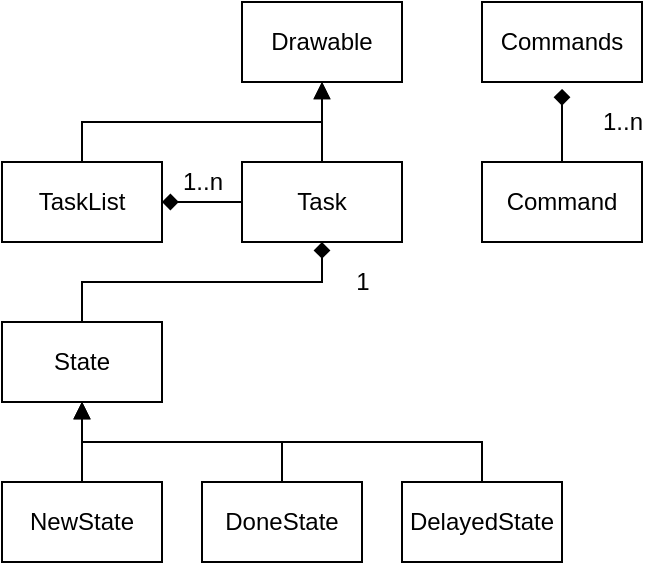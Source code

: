 <mxfile version="12.9.13" type="device" pages="2"><diagram id="PtZPqknx1kbjqnJ0dBEb" name="Classes_Overview"><mxGraphModel dx="488" dy="282" grid="1" gridSize="10" guides="1" tooltips="1" connect="1" arrows="1" fold="1" page="1" pageScale="1" pageWidth="827" pageHeight="1169" math="0" shadow="0"><root><mxCell id="0"/><mxCell id="1" parent="0"/><mxCell id="4JpeCPE7qz7kiB2fXPNN-6" style="edgeStyle=orthogonalEdgeStyle;rounded=0;orthogonalLoop=1;jettySize=auto;html=1;exitX=0.5;exitY=0;exitDx=0;exitDy=0;entryX=0.5;entryY=1.086;entryDx=0;entryDy=0;entryPerimeter=0;endArrow=diamond;endFill=1;" edge="1" parent="1" source="sjCMl_5gqVjZbz9NRAcp-1" target="sjCMl_5gqVjZbz9NRAcp-2"><mxGeometry relative="1" as="geometry"/></mxCell><mxCell id="sjCMl_5gqVjZbz9NRAcp-1" value="Command" style="rounded=0;whiteSpace=wrap;html=1;" vertex="1" parent="1"><mxGeometry x="280" y="120" width="80" height="40" as="geometry"/></mxCell><mxCell id="sjCMl_5gqVjZbz9NRAcp-2" value="Commands" style="rounded=0;whiteSpace=wrap;html=1;" vertex="1" parent="1"><mxGeometry x="280" y="40" width="80" height="40" as="geometry"/></mxCell><mxCell id="4JpeCPE7qz7kiB2fXPNN-2" style="edgeStyle=orthogonalEdgeStyle;rounded=0;orthogonalLoop=1;jettySize=auto;html=1;exitX=0.5;exitY=0;exitDx=0;exitDy=0;entryX=0.5;entryY=1;entryDx=0;entryDy=0;endArrow=block;endFill=1;" edge="1" parent="1" source="sjCMl_5gqVjZbz9NRAcp-3" target="4JpeCPE7qz7kiB2fXPNN-1"><mxGeometry relative="1" as="geometry"/></mxCell><mxCell id="4JpeCPE7qz7kiB2fXPNN-5" style="edgeStyle=orthogonalEdgeStyle;rounded=0;orthogonalLoop=1;jettySize=auto;html=1;exitX=0;exitY=0.5;exitDx=0;exitDy=0;entryX=1;entryY=0.5;entryDx=0;entryDy=0;endArrow=diamond;endFill=1;" edge="1" parent="1" source="sjCMl_5gqVjZbz9NRAcp-3" target="sjCMl_5gqVjZbz9NRAcp-4"><mxGeometry relative="1" as="geometry"/></mxCell><mxCell id="sjCMl_5gqVjZbz9NRAcp-3" value="Task" style="rounded=0;whiteSpace=wrap;html=1;" vertex="1" parent="1"><mxGeometry x="160" y="120" width="80" height="40" as="geometry"/></mxCell><mxCell id="4JpeCPE7qz7kiB2fXPNN-3" style="edgeStyle=orthogonalEdgeStyle;rounded=0;orthogonalLoop=1;jettySize=auto;html=1;exitX=0.5;exitY=0;exitDx=0;exitDy=0;entryX=0.5;entryY=1;entryDx=0;entryDy=0;endArrow=block;endFill=1;" edge="1" parent="1" source="sjCMl_5gqVjZbz9NRAcp-4" target="4JpeCPE7qz7kiB2fXPNN-1"><mxGeometry relative="1" as="geometry"/></mxCell><mxCell id="sjCMl_5gqVjZbz9NRAcp-4" value="TaskList" style="rounded=0;whiteSpace=wrap;html=1;" vertex="1" parent="1"><mxGeometry x="40" y="120" width="80" height="40" as="geometry"/></mxCell><mxCell id="sjCMl_5gqVjZbz9NRAcp-12" style="edgeStyle=orthogonalEdgeStyle;rounded=0;orthogonalLoop=1;jettySize=auto;html=1;exitX=0.5;exitY=0;exitDx=0;exitDy=0;entryX=0.5;entryY=1;entryDx=0;entryDy=0;endArrow=diamond;endFill=1;" edge="1" parent="1" source="sjCMl_5gqVjZbz9NRAcp-5" target="sjCMl_5gqVjZbz9NRAcp-3"><mxGeometry relative="1" as="geometry"/></mxCell><mxCell id="sjCMl_5gqVjZbz9NRAcp-5" value="State" style="rounded=0;whiteSpace=wrap;html=1;" vertex="1" parent="1"><mxGeometry x="40" y="200" width="80" height="40" as="geometry"/></mxCell><mxCell id="sjCMl_5gqVjZbz9NRAcp-9" style="edgeStyle=orthogonalEdgeStyle;rounded=0;orthogonalLoop=1;jettySize=auto;html=1;exitX=0.5;exitY=0;exitDx=0;exitDy=0;entryX=0.5;entryY=1;entryDx=0;entryDy=0;endArrow=block;endFill=1;" edge="1" parent="1" source="sjCMl_5gqVjZbz9NRAcp-6" target="sjCMl_5gqVjZbz9NRAcp-5"><mxGeometry relative="1" as="geometry"/></mxCell><mxCell id="sjCMl_5gqVjZbz9NRAcp-6" value="DoneState" style="rounded=0;whiteSpace=wrap;html=1;" vertex="1" parent="1"><mxGeometry x="140" y="280" width="80" height="40" as="geometry"/></mxCell><mxCell id="sjCMl_5gqVjZbz9NRAcp-10" style="edgeStyle=orthogonalEdgeStyle;rounded=0;orthogonalLoop=1;jettySize=auto;html=1;exitX=0.5;exitY=0;exitDx=0;exitDy=0;entryX=0.5;entryY=1;entryDx=0;entryDy=0;endArrow=block;endFill=1;" edge="1" parent="1" source="sjCMl_5gqVjZbz9NRAcp-7" target="sjCMl_5gqVjZbz9NRAcp-5"><mxGeometry relative="1" as="geometry"/></mxCell><mxCell id="sjCMl_5gqVjZbz9NRAcp-7" value="NewState" style="rounded=0;whiteSpace=wrap;html=1;" vertex="1" parent="1"><mxGeometry x="40" y="280" width="80" height="40" as="geometry"/></mxCell><mxCell id="sjCMl_5gqVjZbz9NRAcp-11" style="edgeStyle=orthogonalEdgeStyle;rounded=0;orthogonalLoop=1;jettySize=auto;html=1;exitX=0.5;exitY=0;exitDx=0;exitDy=0;entryX=0.5;entryY=1;entryDx=0;entryDy=0;endArrow=block;endFill=1;" edge="1" parent="1" source="sjCMl_5gqVjZbz9NRAcp-8" target="sjCMl_5gqVjZbz9NRAcp-5"><mxGeometry relative="1" as="geometry"/></mxCell><mxCell id="sjCMl_5gqVjZbz9NRAcp-8" value="DelayedState" style="rounded=0;whiteSpace=wrap;html=1;" vertex="1" parent="1"><mxGeometry x="240" y="280" width="80" height="40" as="geometry"/></mxCell><mxCell id="sjCMl_5gqVjZbz9NRAcp-14" value="1..n" style="text;html=1;align=center;verticalAlign=middle;resizable=0;points=[];autosize=1;" vertex="1" parent="1"><mxGeometry x="120" y="120" width="40" height="20" as="geometry"/></mxCell><mxCell id="sjCMl_5gqVjZbz9NRAcp-15" value="1" style="text;html=1;align=center;verticalAlign=middle;resizable=0;points=[];autosize=1;" vertex="1" parent="1"><mxGeometry x="210" y="170" width="20" height="20" as="geometry"/></mxCell><mxCell id="4JpeCPE7qz7kiB2fXPNN-1" value="Drawable" style="rounded=0;whiteSpace=wrap;html=1;" vertex="1" parent="1"><mxGeometry x="160" y="40" width="80" height="40" as="geometry"/></mxCell><mxCell id="4JpeCPE7qz7kiB2fXPNN-7" value="1..n" style="text;html=1;align=center;verticalAlign=middle;resizable=0;points=[];autosize=1;" vertex="1" parent="1"><mxGeometry x="330" y="90" width="40" height="20" as="geometry"/></mxCell></root></mxGraphModel></diagram><diagram id="5sMXFd3tcBLdrpeC4GUz" name="Classes_Detailed"><mxGraphModel dx="488" dy="282" grid="1" gridSize="10" guides="1" tooltips="1" connect="1" arrows="1" fold="1" page="1" pageScale="1" pageWidth="827" pageHeight="1169" math="0" shadow="0"><root><mxCell id="H5BdYY1X0kRBbAsGKi1o-0"/><mxCell id="H5BdYY1X0kRBbAsGKi1o-1" parent="H5BdYY1X0kRBbAsGKi1o-0"/><mxCell id="H5BdYY1X0kRBbAsGKi1o-2" value="Drawable" style="rounded=0;whiteSpace=wrap;html=1;fontStyle=1" vertex="1" parent="H5BdYY1X0kRBbAsGKi1o-1"><mxGeometry x="40" y="40" width="80" height="40" as="geometry"/></mxCell><mxCell id="H5BdYY1X0kRBbAsGKi1o-4" value="State" style="rounded=0;whiteSpace=wrap;html=1;fontStyle=1" vertex="1" parent="H5BdYY1X0kRBbAsGKi1o-1"><mxGeometry x="360" y="40" width="120" height="40" as="geometry"/></mxCell><mxCell id="H5BdYY1X0kRBbAsGKi1o-6" value="+ draw()" style="rounded=0;whiteSpace=wrap;html=1;align=left;verticalAlign=top;" vertex="1" parent="H5BdYY1X0kRBbAsGKi1o-1"><mxGeometry x="40" y="100" width="80" height="40" as="geometry"/></mxCell><mxCell id="H5BdYY1X0kRBbAsGKi1o-7" value="TaskList" style="rounded=0;whiteSpace=wrap;html=1;fontStyle=1" vertex="1" parent="H5BdYY1X0kRBbAsGKi1o-1"><mxGeometry x="200" y="40" width="100" height="40" as="geometry"/></mxCell><mxCell id="H5BdYY1X0kRBbAsGKi1o-8" value="&lt;span style=&quot;font-weight: normal&quot;&gt;- items&lt;br&gt;- name&lt;br&gt;&lt;br&gt;&lt;/span&gt;" style="rounded=0;whiteSpace=wrap;html=1;fontStyle=1;align=left;verticalAlign=top;" vertex="1" parent="H5BdYY1X0kRBbAsGKi1o-1"><mxGeometry x="200" y="100" width="100" height="40" as="geometry"/></mxCell><mxCell id="H5BdYY1X0kRBbAsGKi1o-9" value="&lt;span style=&quot;font-weight: normal&quot;&gt;+ done(id)&lt;br&gt;+ renew(id)&lt;br&gt;+ newTask(text)&lt;br&gt;+ delay(id)&lt;br&gt;+ draw()&lt;br&gt;&lt;/span&gt;" style="rounded=0;whiteSpace=wrap;html=1;fontStyle=1;align=left;verticalAlign=top;" vertex="1" parent="H5BdYY1X0kRBbAsGKi1o-1"><mxGeometry x="200" y="160" width="100" height="80" as="geometry"/></mxCell><mxCell id="1VAqDJIE6ox2ql7v8wNx-0" value="Task" style="rounded=0;whiteSpace=wrap;html=1;fontStyle=1" vertex="1" parent="H5BdYY1X0kRBbAsGKi1o-1"><mxGeometry x="40" y="160" width="80" height="40" as="geometry"/></mxCell><mxCell id="1VAqDJIE6ox2ql7v8wNx-1" value="- id&lt;br&gt;- text&lt;br&gt;-&amp;nbsp;state" style="rounded=0;whiteSpace=wrap;html=1;align=left;verticalAlign=top;" vertex="1" parent="H5BdYY1X0kRBbAsGKi1o-1"><mxGeometry x="40" y="220" width="80" height="60" as="geometry"/></mxCell><mxCell id="1VAqDJIE6ox2ql7v8wNx-2" value="+ done()&lt;br&gt;+ renew()&lt;br&gt;+ delay()&lt;br&gt;+ draw()" style="rounded=0;whiteSpace=wrap;html=1;align=left;verticalAlign=top;" vertex="1" parent="H5BdYY1X0kRBbAsGKi1o-1"><mxGeometry x="40" y="300" width="80" height="60" as="geometry"/></mxCell></root></mxGraphModel></diagram></mxfile>